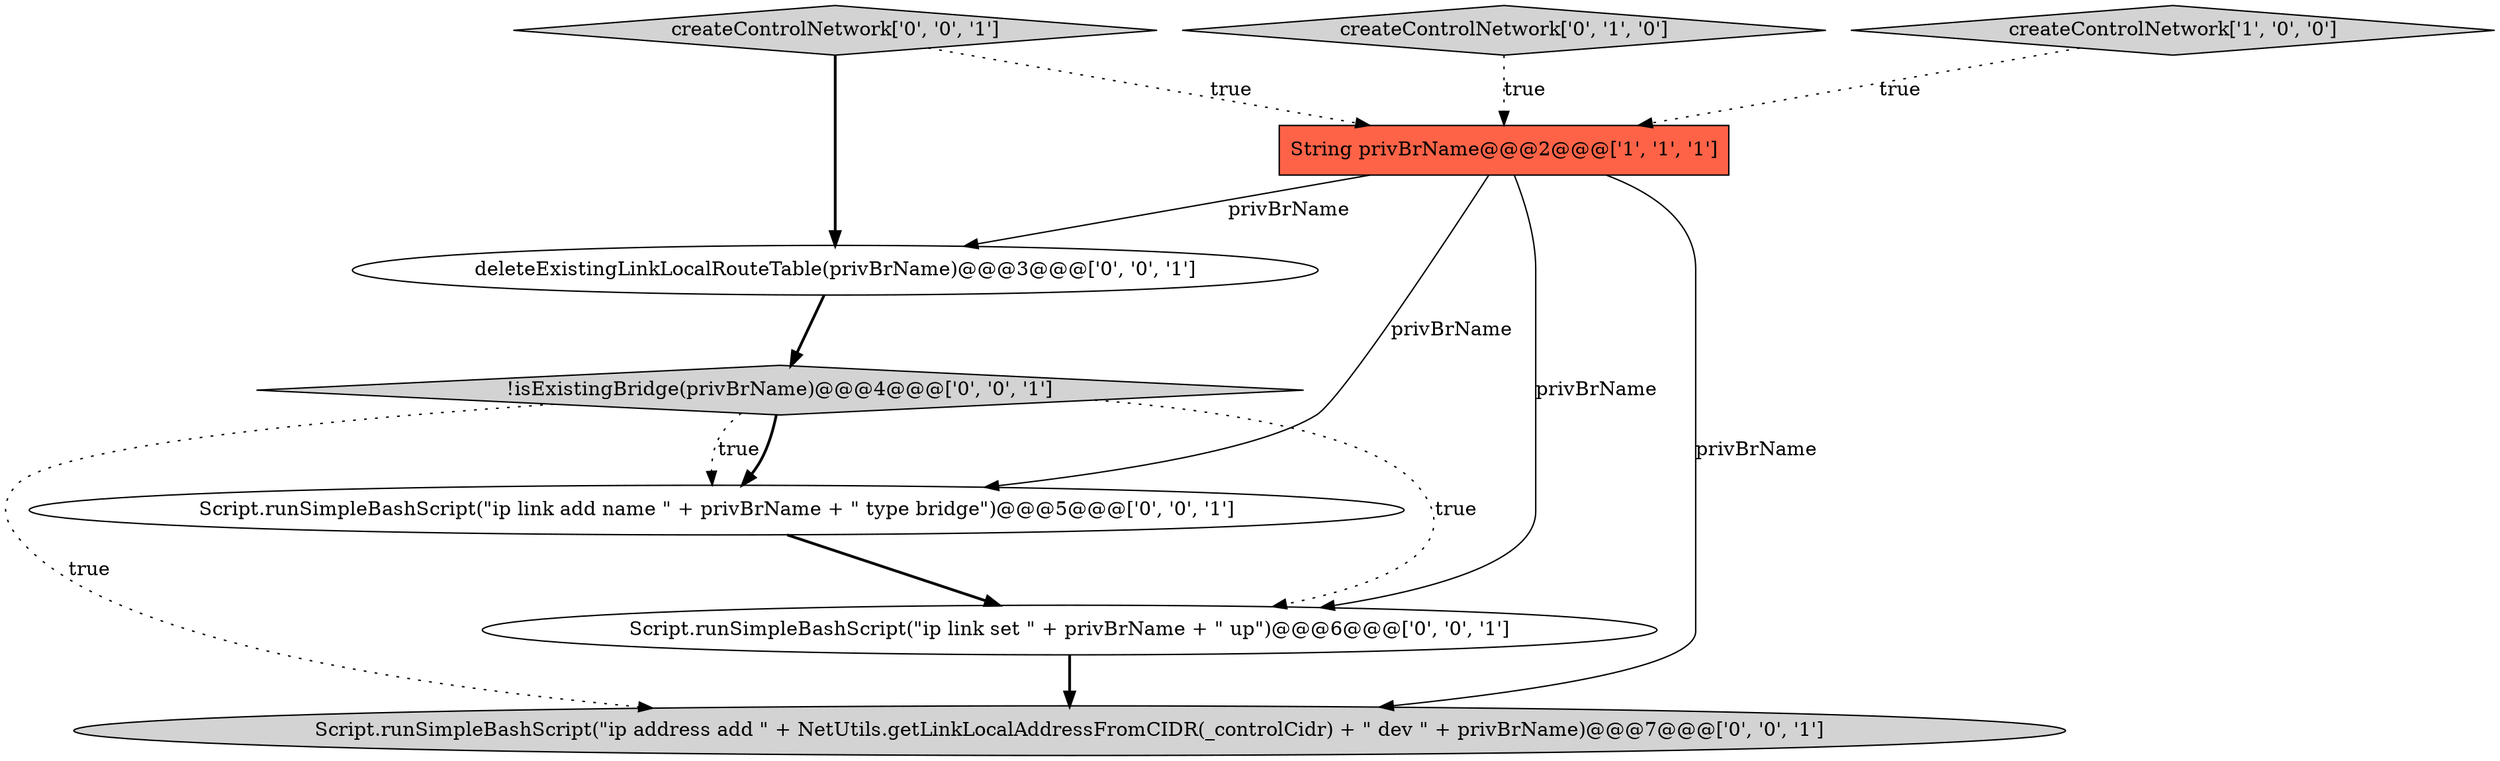 digraph {
3 [style = filled, label = "createControlNetwork['0', '0', '1']", fillcolor = lightgray, shape = diamond image = "AAA0AAABBB3BBB"];
6 [style = filled, label = "Script.runSimpleBashScript(\"ip link set \" + privBrName + \" up\")@@@6@@@['0', '0', '1']", fillcolor = white, shape = ellipse image = "AAA0AAABBB3BBB"];
7 [style = filled, label = "Script.runSimpleBashScript(\"ip address add \" + NetUtils.getLinkLocalAddressFromCIDR(_controlCidr) + \" dev \" + privBrName)@@@7@@@['0', '0', '1']", fillcolor = lightgray, shape = ellipse image = "AAA0AAABBB3BBB"];
0 [style = filled, label = "String privBrName@@@2@@@['1', '1', '1']", fillcolor = tomato, shape = box image = "AAA0AAABBB1BBB"];
2 [style = filled, label = "createControlNetwork['0', '1', '0']", fillcolor = lightgray, shape = diamond image = "AAA0AAABBB2BBB"];
8 [style = filled, label = "deleteExistingLinkLocalRouteTable(privBrName)@@@3@@@['0', '0', '1']", fillcolor = white, shape = ellipse image = "AAA0AAABBB3BBB"];
1 [style = filled, label = "createControlNetwork['1', '0', '0']", fillcolor = lightgray, shape = diamond image = "AAA0AAABBB1BBB"];
4 [style = filled, label = "Script.runSimpleBashScript(\"ip link add name \" + privBrName + \" type bridge\")@@@5@@@['0', '0', '1']", fillcolor = white, shape = ellipse image = "AAA0AAABBB3BBB"];
5 [style = filled, label = "!isExistingBridge(privBrName)@@@4@@@['0', '0', '1']", fillcolor = lightgray, shape = diamond image = "AAA0AAABBB3BBB"];
5->6 [style = dotted, label="true"];
0->7 [style = solid, label="privBrName"];
4->6 [style = bold, label=""];
2->0 [style = dotted, label="true"];
5->4 [style = dotted, label="true"];
6->7 [style = bold, label=""];
5->7 [style = dotted, label="true"];
8->5 [style = bold, label=""];
0->6 [style = solid, label="privBrName"];
0->4 [style = solid, label="privBrName"];
0->8 [style = solid, label="privBrName"];
1->0 [style = dotted, label="true"];
5->4 [style = bold, label=""];
3->8 [style = bold, label=""];
3->0 [style = dotted, label="true"];
}
